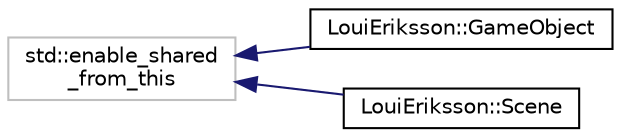 digraph "Graphical Class Hierarchy"
{
 // LATEX_PDF_SIZE
  edge [fontname="Helvetica",fontsize="10",labelfontname="Helvetica",labelfontsize="10"];
  node [fontname="Helvetica",fontsize="10",shape=record];
  rankdir="LR";
  Node22 [label="std::enable_shared\l_from_this",height=0.2,width=0.4,color="grey75", fillcolor="white", style="filled",tooltip=" "];
  Node22 -> Node0 [dir="back",color="midnightblue",fontsize="10",style="solid",fontname="Helvetica"];
  Node0 [label="LouiEriksson::GameObject",height=0.2,width=0.4,color="black", fillcolor="white", style="filled",URL="$class_loui_eriksson_1_1_game_object.html",tooltip="An Entity which exists in a Scene and can contain Components."];
  Node22 -> Node24 [dir="back",color="midnightblue",fontsize="10",style="solid",fontname="Helvetica"];
  Node24 [label="LouiEriksson::Scene",height=0.2,width=0.4,color="black", fillcolor="white", style="filled",URL="$class_loui_eriksson_1_1_scene.html",tooltip=" "];
}
